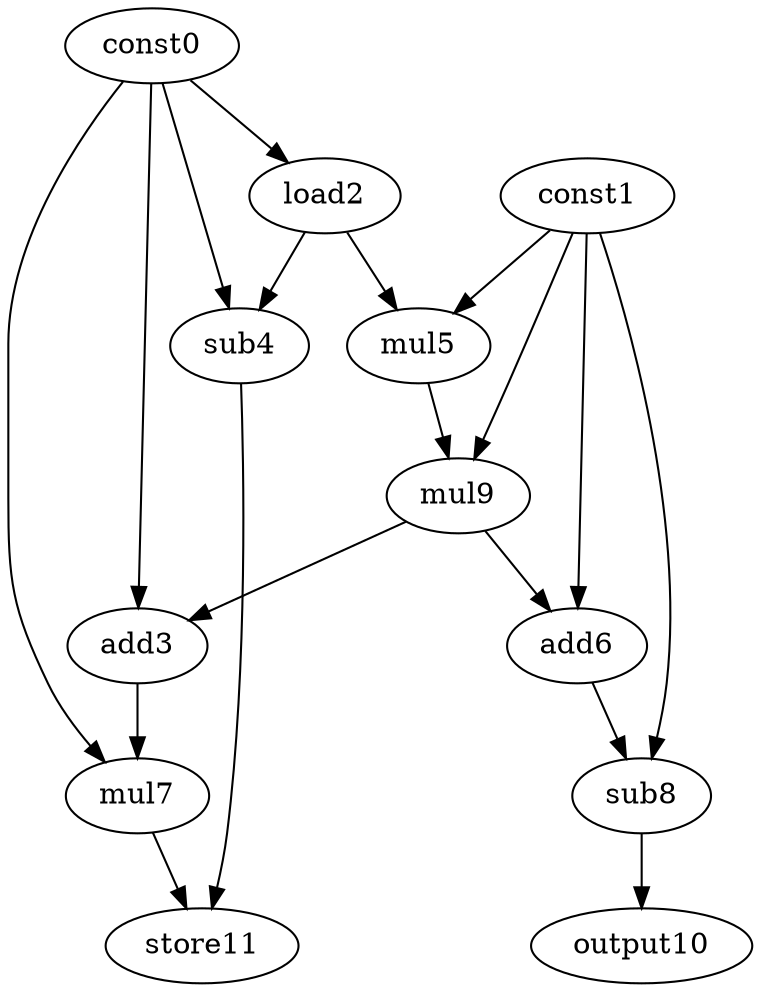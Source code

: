 digraph G { 
const0[opcode=const]; 
const1[opcode=const]; 
load2[opcode=load]; 
add3[opcode=add]; 
sub4[opcode=sub]; 
mul5[opcode=mul]; 
add6[opcode=add]; 
mul7[opcode=mul]; 
sub8[opcode=sub]; 
mul9[opcode=mul]; 
output10[opcode=output]; 
store11[opcode=store]; 
const0->load2[operand=0];
const0->sub4[operand=0];
load2->sub4[operand=1];
const1->mul5[operand=0];
load2->mul5[operand=1];
const1->mul9[operand=0];
mul5->mul9[operand=1];
const0->add3[operand=0];
mul9->add3[operand=1];
const1->add6[operand=0];
mul9->add6[operand=1];
const0->mul7[operand=0];
add3->mul7[operand=1];
const1->sub8[operand=0];
add6->sub8[operand=1];
sub8->output10[operand=0];
sub4->store11[operand=0];
mul7->store11[operand=1];
}

